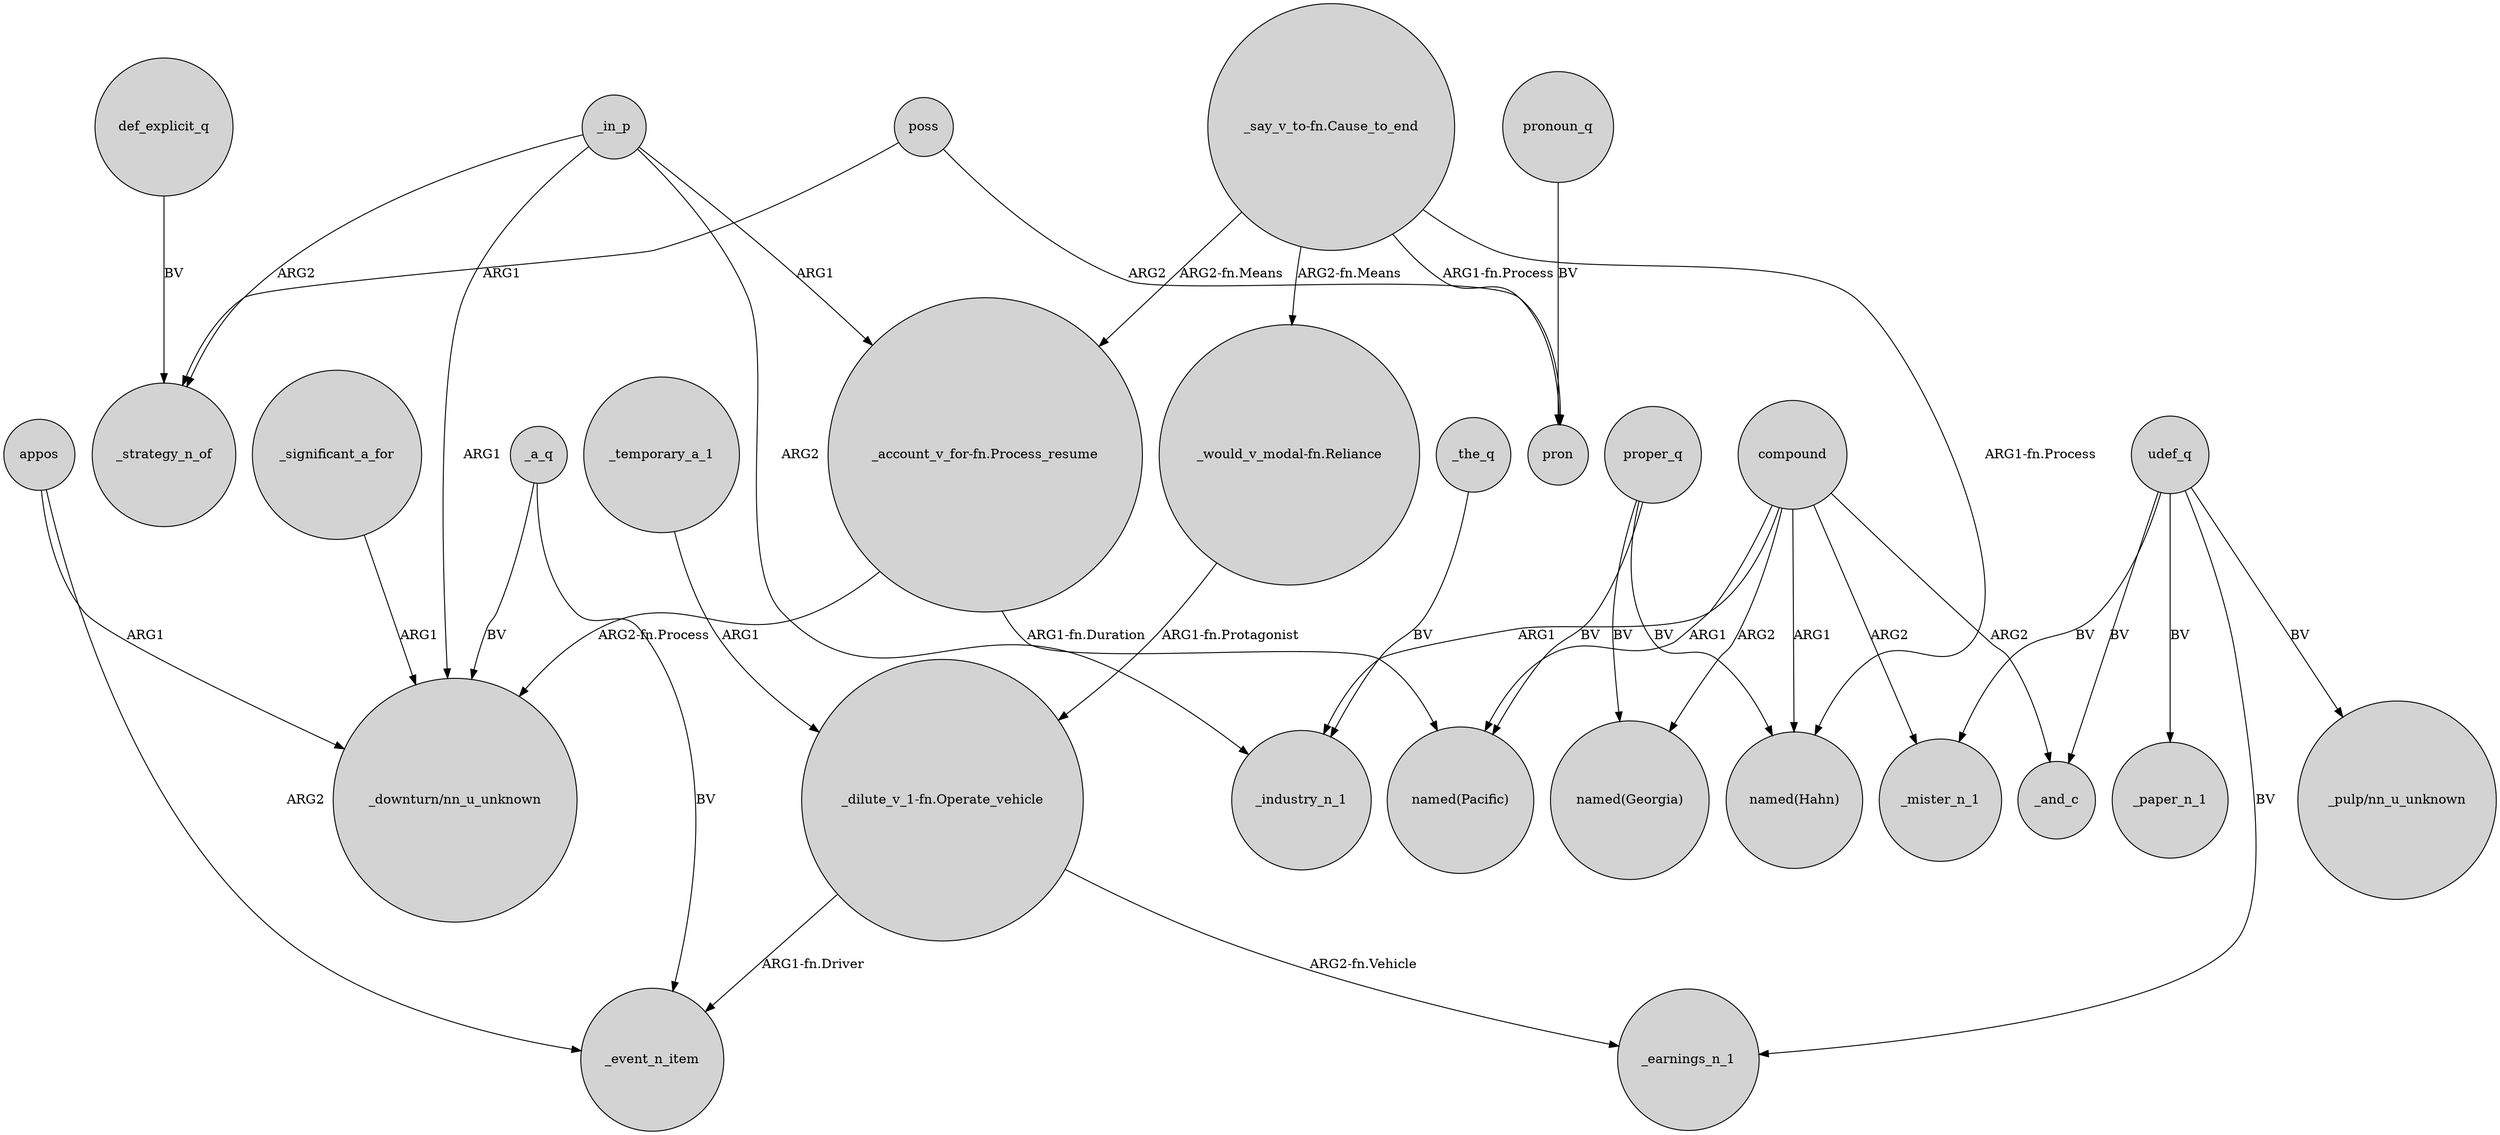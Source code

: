 digraph {
	node [shape=circle style=filled]
	_significant_a_for -> "_downturn/nn_u_unknown" [label=ARG1]
	proper_q -> "named(Georgia)" [label=BV]
	compound -> _mister_n_1 [label=ARG2]
	_in_p -> "_downturn/nn_u_unknown" [label=ARG1]
	"_dilute_v_1-fn.Operate_vehicle" -> _event_n_item [label="ARG1-fn.Driver"]
	udef_q -> _paper_n_1 [label=BV]
	_in_p -> _strategy_n_of [label=ARG2]
	appos -> _event_n_item [label=ARG2]
	"_dilute_v_1-fn.Operate_vehicle" -> _earnings_n_1 [label="ARG2-fn.Vehicle"]
	udef_q -> _mister_n_1 [label=BV]
	udef_q -> _and_c [label=BV]
	compound -> _and_c [label=ARG2]
	compound -> "named(Hahn)" [label=ARG1]
	"_say_v_to-fn.Cause_to_end" -> "named(Hahn)" [label="ARG1-fn.Process"]
	"_say_v_to-fn.Cause_to_end" -> pron [label="ARG1-fn.Process"]
	_a_q -> _event_n_item [label=BV]
	"_account_v_for-fn.Process_resume" -> "named(Pacific)" [label="ARG1-fn.Duration"]
	compound -> _industry_n_1 [label=ARG1]
	compound -> "named(Pacific)" [label=ARG1]
	pronoun_q -> pron [label=BV]
	poss -> pron [label=ARG2]
	def_explicit_q -> _strategy_n_of [label=BV]
	udef_q -> "_pulp/nn_u_unknown" [label=BV]
	udef_q -> _earnings_n_1 [label=BV]
	proper_q -> "named(Hahn)" [label=BV]
	_in_p -> _industry_n_1 [label=ARG2]
	_in_p -> "_account_v_for-fn.Process_resume" [label=ARG1]
	"_say_v_to-fn.Cause_to_end" -> "_account_v_for-fn.Process_resume" [label="ARG2-fn.Means"]
	"_account_v_for-fn.Process_resume" -> "_downturn/nn_u_unknown" [label="ARG2-fn.Process"]
	proper_q -> "named(Pacific)" [label=BV]
	"_say_v_to-fn.Cause_to_end" -> "_would_v_modal-fn.Reliance" [label="ARG2-fn.Means"]
	poss -> _strategy_n_of [label=ARG1]
	_temporary_a_1 -> "_dilute_v_1-fn.Operate_vehicle" [label=ARG1]
	compound -> "named(Georgia)" [label=ARG2]
	_the_q -> _industry_n_1 [label=BV]
	appos -> "_downturn/nn_u_unknown" [label=ARG1]
	_a_q -> "_downturn/nn_u_unknown" [label=BV]
	"_would_v_modal-fn.Reliance" -> "_dilute_v_1-fn.Operate_vehicle" [label="ARG1-fn.Protagonist"]
}
